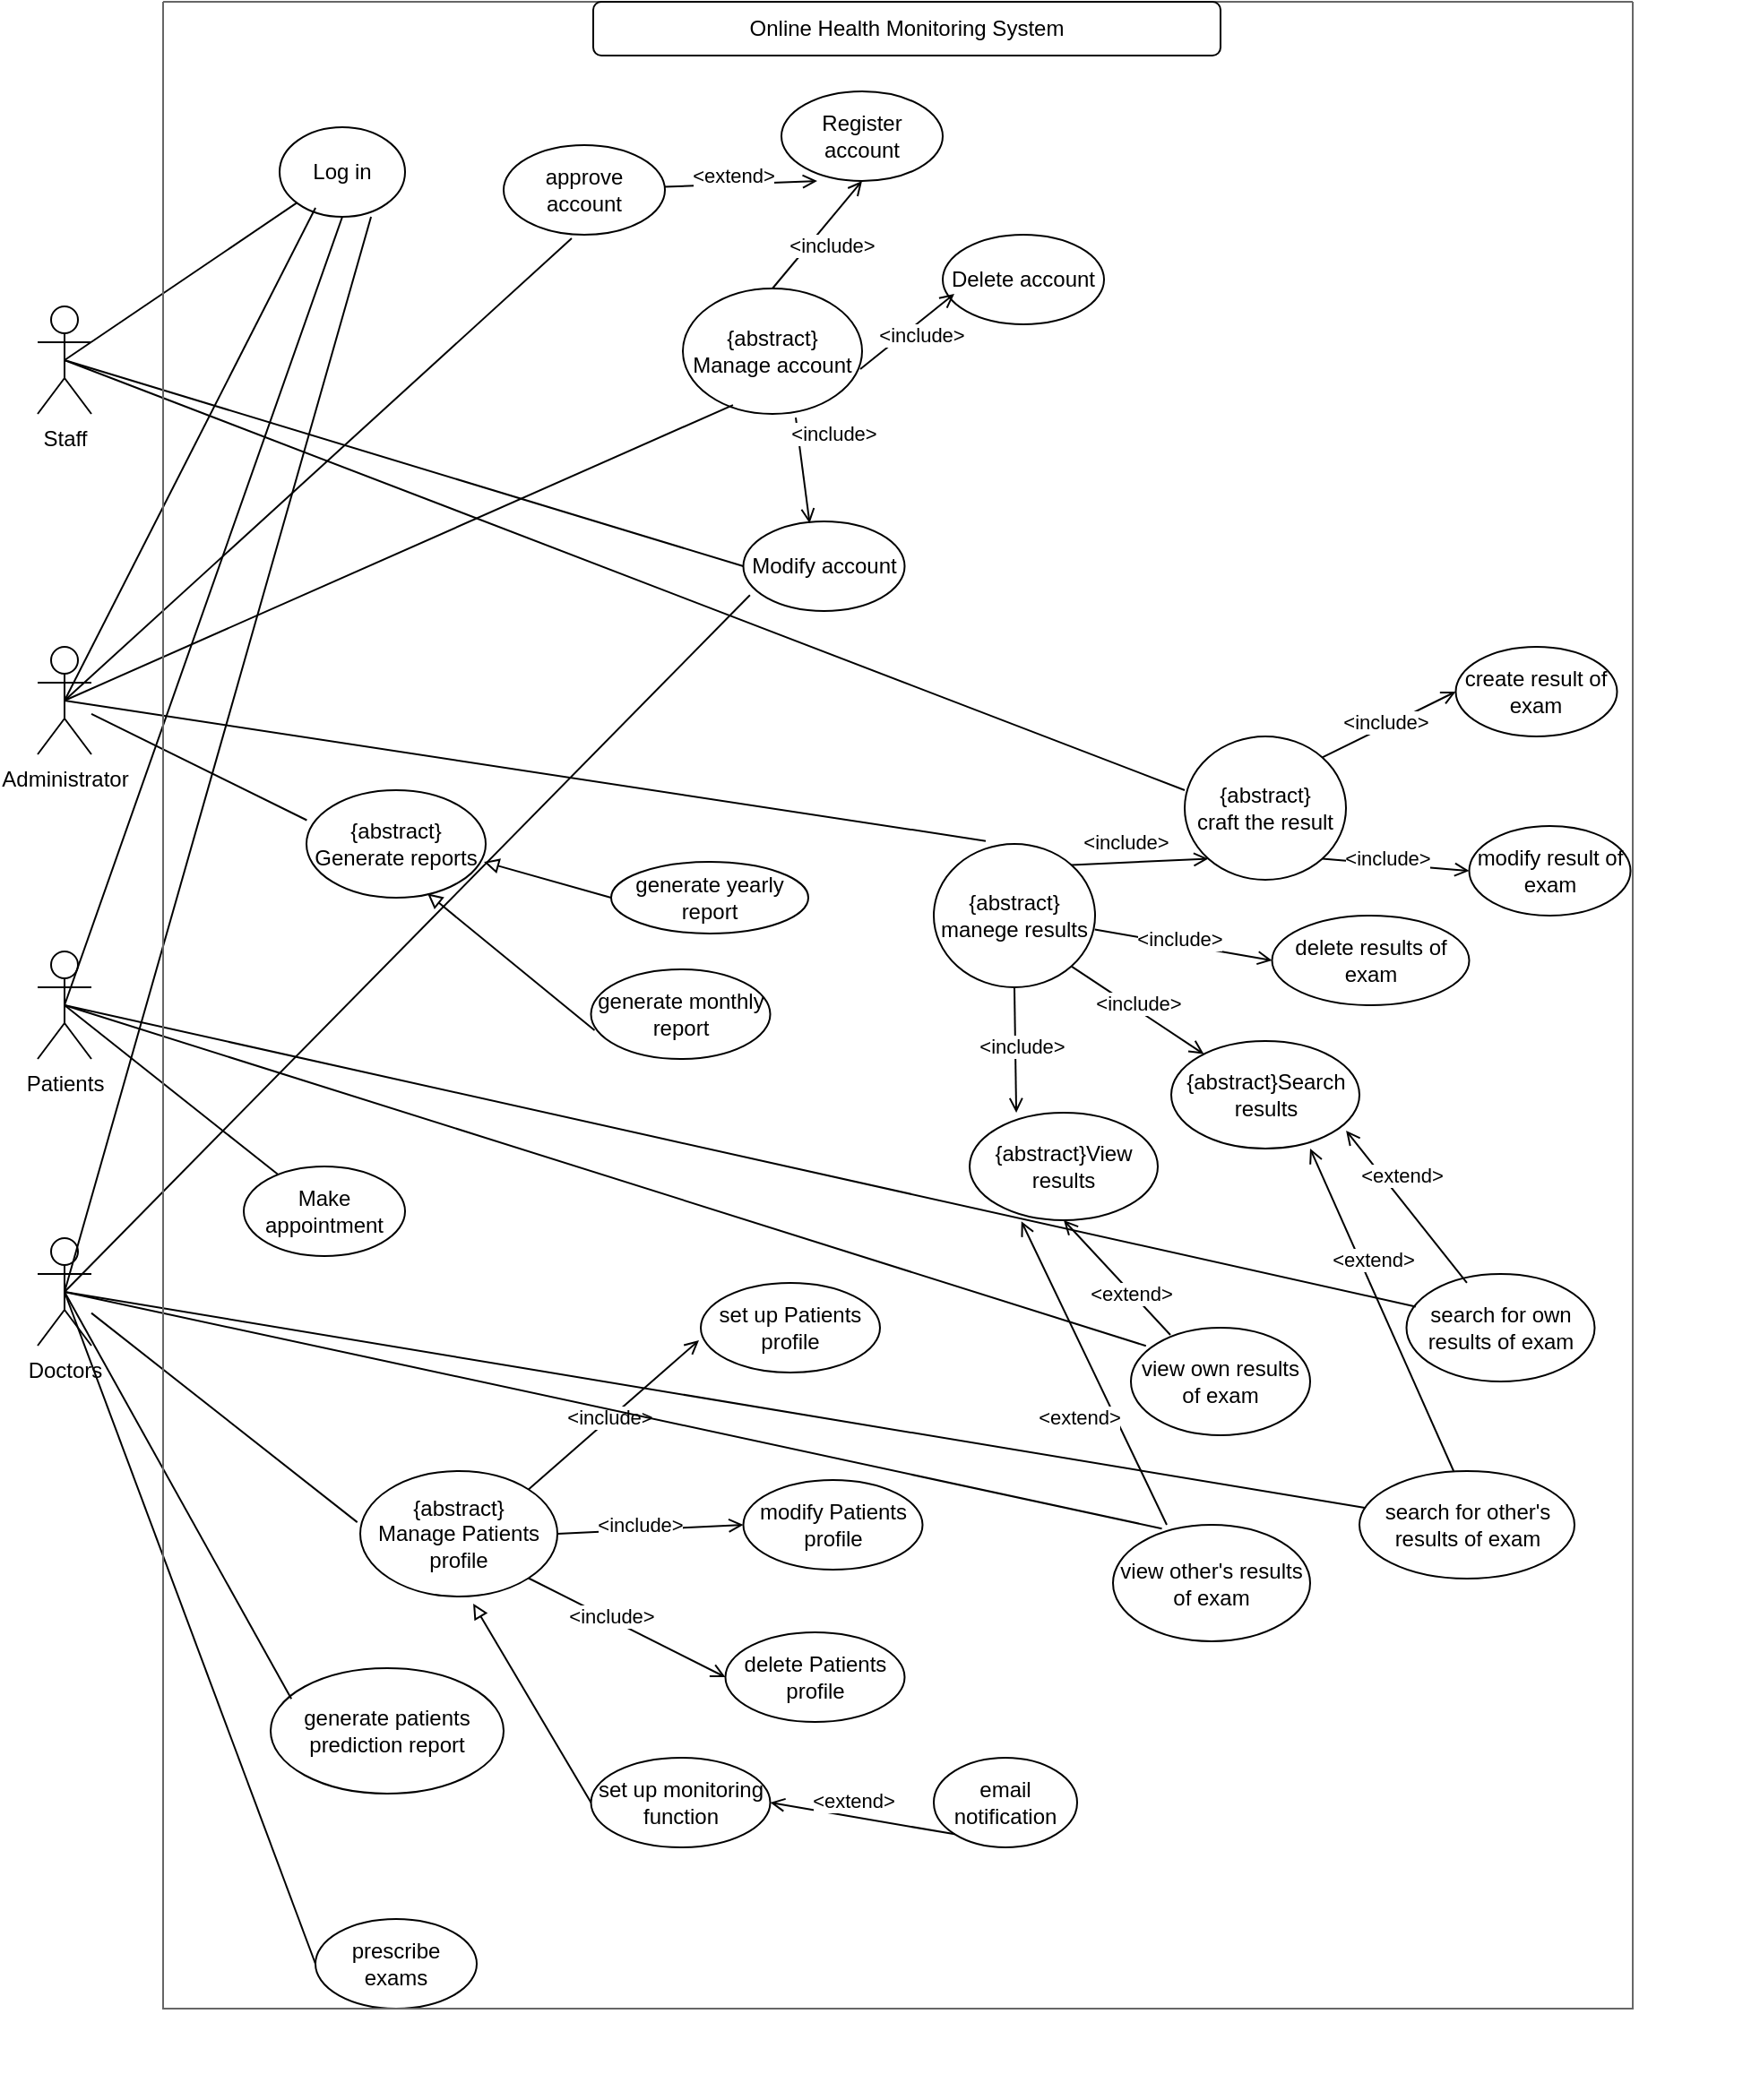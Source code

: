 <mxfile version="24.7.12">
  <diagram name="Page-1" id="TX9XbIHk7eYWWUNDwRXn">
    <mxGraphModel dx="1793" dy="974" grid="1" gridSize="10" guides="1" tooltips="1" connect="1" arrows="1" fold="1" page="1" pageScale="1" pageWidth="850" pageHeight="1100" math="0" shadow="0">
      <root>
        <mxCell id="0" />
        <mxCell id="1" parent="0" />
        <mxCell id="VriAh3fz-FV6WPdwQD_c-1" value="Doctors" style="shape=umlActor;verticalLabelPosition=bottom;verticalAlign=top;html=1;outlineConnect=0;" parent="1" vertex="1">
          <mxGeometry x="60" y="730" width="30" height="60" as="geometry" />
        </mxCell>
        <mxCell id="U8pV0hxq8biJtbgsrZ2j-1" value="Administrator" style="shape=umlActor;verticalLabelPosition=bottom;verticalAlign=top;html=1;outlineConnect=0;" parent="1" vertex="1">
          <mxGeometry x="60" y="400" width="30" height="60" as="geometry" />
        </mxCell>
        <mxCell id="U8pV0hxq8biJtbgsrZ2j-3" value="Staff" style="shape=umlActor;verticalLabelPosition=bottom;verticalAlign=top;html=1;outlineConnect=0;" parent="1" vertex="1">
          <mxGeometry x="60" y="210" width="30" height="60" as="geometry" />
        </mxCell>
        <mxCell id="U8pV0hxq8biJtbgsrZ2j-4" value="Patients" style="shape=umlActor;verticalLabelPosition=bottom;verticalAlign=top;html=1;outlineConnect=0;" parent="1" vertex="1">
          <mxGeometry x="60" y="570" width="30" height="60" as="geometry" />
        </mxCell>
        <mxCell id="U8pV0hxq8biJtbgsrZ2j-6" value="Register account" style="ellipse;whiteSpace=wrap;html=1;" parent="1" vertex="1">
          <mxGeometry x="475" y="90" width="90" height="50" as="geometry" />
        </mxCell>
        <mxCell id="U8pV0hxq8biJtbgsrZ2j-8" value="{abstract}&lt;br&gt;Manage account" style="ellipse;whiteSpace=wrap;html=1;" parent="1" vertex="1">
          <mxGeometry x="420" y="200" width="100" height="70" as="geometry" />
        </mxCell>
        <mxCell id="U8pV0hxq8biJtbgsrZ2j-7" value="Log in" style="ellipse;whiteSpace=wrap;html=1;" parent="1" vertex="1">
          <mxGeometry x="195" y="110" width="70" height="50" as="geometry" />
        </mxCell>
        <mxCell id="U8pV0hxq8biJtbgsrZ2j-11" value="Delete account" style="ellipse;whiteSpace=wrap;html=1;" parent="1" vertex="1">
          <mxGeometry x="565" y="170" width="90" height="50" as="geometry" />
        </mxCell>
        <mxCell id="U8pV0hxq8biJtbgsrZ2j-13" value="prescribe exams" style="ellipse;whiteSpace=wrap;html=1;" parent="1" vertex="1">
          <mxGeometry x="215" y="1110" width="90" height="50" as="geometry" />
        </mxCell>
        <mxCell id="U8pV0hxq8biJtbgsrZ2j-15" value="create result of exam" style="ellipse;whiteSpace=wrap;html=1;" parent="1" vertex="1">
          <mxGeometry x="851.25" y="400" width="90" height="50" as="geometry" />
        </mxCell>
        <mxCell id="U8pV0hxq8biJtbgsrZ2j-20" value="search for own results of exam" style="ellipse;whiteSpace=wrap;html=1;" parent="1" vertex="1">
          <mxGeometry x="823.75" y="750" width="105" height="60" as="geometry" />
        </mxCell>
        <mxCell id="U8pV0hxq8biJtbgsrZ2j-38" value="modify Patients profile" style="ellipse;whiteSpace=wrap;html=1;" parent="1" vertex="1">
          <mxGeometry x="453.75" y="865" width="100" height="50" as="geometry" />
        </mxCell>
        <mxCell id="U8pV0hxq8biJtbgsrZ2j-40" value="set up monitoring function" style="ellipse;whiteSpace=wrap;html=1;" parent="1" vertex="1">
          <mxGeometry x="368.75" y="1020" width="100" height="50" as="geometry" />
        </mxCell>
        <mxCell id="U8pV0hxq8biJtbgsrZ2j-42" value="generate monthly report" style="ellipse;whiteSpace=wrap;html=1;" parent="1" vertex="1">
          <mxGeometry x="368.75" y="580" width="100" height="50" as="geometry" />
        </mxCell>
        <mxCell id="U8pV0hxq8biJtbgsrZ2j-16" value="modify result of exam" style="ellipse;whiteSpace=wrap;html=1;" parent="1" vertex="1">
          <mxGeometry x="858.75" y="500" width="90" height="50" as="geometry" />
        </mxCell>
        <mxCell id="U8pV0hxq8biJtbgsrZ2j-19" value="delete results of exam" style="ellipse;whiteSpace=wrap;html=1;" parent="1" vertex="1">
          <mxGeometry x="748.75" y="550" width="110" height="50" as="geometry" />
        </mxCell>
        <mxCell id="U8pV0hxq8biJtbgsrZ2j-21" value="set up Patients profile" style="ellipse;whiteSpace=wrap;html=1;" parent="1" vertex="1">
          <mxGeometry x="430" y="755" width="100" height="50" as="geometry" />
        </mxCell>
        <mxCell id="U8pV0hxq8biJtbgsrZ2j-39" value="delete Patients profile" style="ellipse;whiteSpace=wrap;html=1;" parent="1" vertex="1">
          <mxGeometry x="443.75" y="950" width="100" height="50" as="geometry" />
        </mxCell>
        <mxCell id="U8pV0hxq8biJtbgsrZ2j-41" value="generate yearly report" style="ellipse;whiteSpace=wrap;html=1;" parent="1" vertex="1">
          <mxGeometry x="380" y="520" width="110" height="40" as="geometry" />
        </mxCell>
        <mxCell id="U8pV0hxq8biJtbgsrZ2j-43" value="generate patients prediction report" style="ellipse;whiteSpace=wrap;html=1;" parent="1" vertex="1">
          <mxGeometry x="190" y="970" width="130" height="70" as="geometry" />
        </mxCell>
        <mxCell id="U8pV0hxq8biJtbgsrZ2j-44" value="email notification" style="ellipse;whiteSpace=wrap;html=1;" parent="1" vertex="1">
          <mxGeometry x="560" y="1020" width="80" height="50" as="geometry" />
        </mxCell>
        <mxCell id="bKu-A3nTddVhj0ViHo6k-16" value="Modify account" style="ellipse;whiteSpace=wrap;html=1;" vertex="1" parent="1">
          <mxGeometry x="453.75" y="330" width="90" height="50" as="geometry" />
        </mxCell>
        <mxCell id="bKu-A3nTddVhj0ViHo6k-17" value="" style="endArrow=open;html=1;rounded=0;exitX=0.63;exitY=1.029;exitDx=0;exitDy=0;endFill=0;exitPerimeter=0;entryX=0.411;entryY=0.02;entryDx=0;entryDy=0;entryPerimeter=0;" edge="1" parent="1" source="U8pV0hxq8biJtbgsrZ2j-8" target="bKu-A3nTddVhj0ViHo6k-16">
          <mxGeometry width="50" height="50" relative="1" as="geometry">
            <mxPoint x="509.995" y="274.251" as="sourcePoint" />
            <mxPoint x="560" y="220" as="targetPoint" />
          </mxGeometry>
        </mxCell>
        <mxCell id="bKu-A3nTddVhj0ViHo6k-18" value="&amp;lt;include&amp;gt;" style="edgeLabel;html=1;align=center;verticalAlign=middle;resizable=0;points=[];" vertex="1" connectable="0" parent="bKu-A3nTddVhj0ViHo6k-17">
          <mxGeometry x="-0.349" y="4" relative="1" as="geometry">
            <mxPoint x="14" y="-10" as="offset" />
          </mxGeometry>
        </mxCell>
        <mxCell id="bKu-A3nTddVhj0ViHo6k-31" value="approve account" style="ellipse;whiteSpace=wrap;html=1;" vertex="1" parent="1">
          <mxGeometry x="320" y="120" width="90" height="50" as="geometry" />
        </mxCell>
        <mxCell id="bKu-A3nTddVhj0ViHo6k-37" value="" style="endArrow=none;html=1;rounded=0;exitX=0.222;exitY=1;exitDx=0;exitDy=0;endFill=0;startArrow=open;startFill=0;exitPerimeter=0;" edge="1" parent="1" source="U8pV0hxq8biJtbgsrZ2j-6" target="bKu-A3nTddVhj0ViHo6k-31">
          <mxGeometry width="50" height="50" relative="1" as="geometry">
            <mxPoint x="530" y="230" as="sourcePoint" />
            <mxPoint x="646" y="119" as="targetPoint" />
          </mxGeometry>
        </mxCell>
        <mxCell id="bKu-A3nTddVhj0ViHo6k-38" value="&amp;lt;extend&amp;gt;" style="edgeLabel;html=1;align=center;verticalAlign=middle;resizable=0;points=[];" vertex="1" connectable="0" parent="bKu-A3nTddVhj0ViHo6k-37">
          <mxGeometry x="0.121" y="-2" relative="1" as="geometry">
            <mxPoint y="-3" as="offset" />
          </mxGeometry>
        </mxCell>
        <mxCell id="bKu-A3nTddVhj0ViHo6k-50" value="{abstract}&lt;br&gt;craft the result" style="ellipse;whiteSpace=wrap;html=1;" vertex="1" parent="1">
          <mxGeometry x="700" y="450" width="90" height="80" as="geometry" />
        </mxCell>
        <mxCell id="bKu-A3nTddVhj0ViHo6k-51" value="{abstract}&lt;br&gt;manege results" style="ellipse;whiteSpace=wrap;html=1;" vertex="1" parent="1">
          <mxGeometry x="560" y="510" width="90" height="80" as="geometry" />
        </mxCell>
        <mxCell id="bKu-A3nTddVhj0ViHo6k-52" value="" style="endArrow=open;html=1;rounded=0;entryX=0;entryY=1;entryDx=0;entryDy=0;endFill=0;exitX=1;exitY=0;exitDx=0;exitDy=0;" edge="1" parent="1" source="bKu-A3nTddVhj0ViHo6k-51" target="bKu-A3nTddVhj0ViHo6k-50">
          <mxGeometry width="50" height="50" relative="1" as="geometry">
            <mxPoint x="713.75" y="685" as="sourcePoint" />
            <mxPoint x="763.75" y="645" as="targetPoint" />
          </mxGeometry>
        </mxCell>
        <mxCell id="bKu-A3nTddVhj0ViHo6k-82" value="&amp;lt;include&amp;gt;" style="edgeLabel;html=1;align=center;verticalAlign=middle;resizable=0;points=[];" vertex="1" connectable="0" parent="bKu-A3nTddVhj0ViHo6k-52">
          <mxGeometry x="-0.211" y="-2" relative="1" as="geometry">
            <mxPoint y="-14" as="offset" />
          </mxGeometry>
        </mxCell>
        <mxCell id="bKu-A3nTddVhj0ViHo6k-55" value="view other&#39;s results of exam" style="ellipse;whiteSpace=wrap;html=1;" vertex="1" parent="1">
          <mxGeometry x="660" y="890.0" width="110" height="65" as="geometry" />
        </mxCell>
        <mxCell id="bKu-A3nTddVhj0ViHo6k-64" value="search for other&#39;s results of exam" style="ellipse;whiteSpace=wrap;html=1;" vertex="1" parent="1">
          <mxGeometry x="797.5" y="860" width="120" height="60" as="geometry" />
        </mxCell>
        <mxCell id="bKu-A3nTddVhj0ViHo6k-69" value="{abstract}Search results" style="ellipse;whiteSpace=wrap;html=1;" vertex="1" parent="1">
          <mxGeometry x="692.5" y="620" width="105" height="60" as="geometry" />
        </mxCell>
        <mxCell id="bKu-A3nTddVhj0ViHo6k-73" value="" style="endArrow=open;html=1;rounded=0;endFill=0;exitX=1;exitY=1;exitDx=0;exitDy=0;" edge="1" parent="1" source="bKu-A3nTddVhj0ViHo6k-51" target="bKu-A3nTddVhj0ViHo6k-69">
          <mxGeometry width="50" height="50" relative="1" as="geometry">
            <mxPoint x="681.75" y="709" as="sourcePoint" />
            <mxPoint x="698.75" y="605" as="targetPoint" />
          </mxGeometry>
        </mxCell>
        <mxCell id="bKu-A3nTddVhj0ViHo6k-83" value="&amp;lt;include&amp;gt;" style="edgeLabel;html=1;align=center;verticalAlign=middle;resizable=0;points=[];" vertex="1" connectable="0" parent="bKu-A3nTddVhj0ViHo6k-73">
          <mxGeometry x="-0.057" y="3" relative="1" as="geometry">
            <mxPoint as="offset" />
          </mxGeometry>
        </mxCell>
        <mxCell id="U8pV0hxq8biJtbgsrZ2j-18" value="view own results of exam" style="ellipse;whiteSpace=wrap;html=1;" parent="1" vertex="1">
          <mxGeometry x="670" y="780" width="100" height="60" as="geometry" />
        </mxCell>
        <mxCell id="bKu-A3nTddVhj0ViHo6k-75" value="{abstract}&lt;br&gt;Manage Patients profile" style="ellipse;whiteSpace=wrap;html=1;" vertex="1" parent="1">
          <mxGeometry x="240" y="860" width="110" height="70" as="geometry" />
        </mxCell>
        <mxCell id="bKu-A3nTddVhj0ViHo6k-76" value="" style="endArrow=open;html=1;rounded=0;exitX=1;exitY=0;exitDx=0;exitDy=0;entryX=-0.01;entryY=0.64;entryDx=0;entryDy=0;entryPerimeter=0;endFill=0;" edge="1" parent="1" source="bKu-A3nTddVhj0ViHo6k-75" target="U8pV0hxq8biJtbgsrZ2j-21">
          <mxGeometry width="50" height="50" relative="1" as="geometry">
            <mxPoint x="460" y="1055" as="sourcePoint" />
            <mxPoint x="510" y="1005" as="targetPoint" />
          </mxGeometry>
        </mxCell>
        <mxCell id="bKu-A3nTddVhj0ViHo6k-77" value="&amp;lt;include&amp;gt;" style="edgeLabel;html=1;align=center;verticalAlign=middle;resizable=0;points=[];" vertex="1" connectable="0" parent="bKu-A3nTddVhj0ViHo6k-76">
          <mxGeometry x="-0.126" y="-5" relative="1" as="geometry">
            <mxPoint y="-8" as="offset" />
          </mxGeometry>
        </mxCell>
        <mxCell id="bKu-A3nTddVhj0ViHo6k-78" value="" style="endArrow=open;html=1;rounded=0;exitX=1;exitY=1;exitDx=0;exitDy=0;entryX=0;entryY=0.5;entryDx=0;entryDy=0;endFill=0;" edge="1" parent="1" source="bKu-A3nTddVhj0ViHo6k-75" target="U8pV0hxq8biJtbgsrZ2j-39">
          <mxGeometry width="50" height="50" relative="1" as="geometry">
            <mxPoint x="404" y="1105" as="sourcePoint" />
            <mxPoint x="479" y="1067" as="targetPoint" />
          </mxGeometry>
        </mxCell>
        <mxCell id="bKu-A3nTddVhj0ViHo6k-79" value="&amp;lt;include&amp;gt;" style="edgeLabel;html=1;align=center;verticalAlign=middle;resizable=0;points=[];" vertex="1" connectable="0" parent="bKu-A3nTddVhj0ViHo6k-78">
          <mxGeometry x="-0.126" y="-5" relative="1" as="geometry">
            <mxPoint y="-8" as="offset" />
          </mxGeometry>
        </mxCell>
        <mxCell id="bKu-A3nTddVhj0ViHo6k-80" value="" style="endArrow=open;html=1;rounded=0;entryX=0;entryY=0.5;entryDx=0;entryDy=0;endFill=0;exitX=1;exitY=0.5;exitDx=0;exitDy=0;" edge="1" parent="1" source="bKu-A3nTddVhj0ViHo6k-75" target="U8pV0hxq8biJtbgsrZ2j-38">
          <mxGeometry width="50" height="50" relative="1" as="geometry">
            <mxPoint x="454" y="1085" as="sourcePoint" />
            <mxPoint x="529" y="1037" as="targetPoint" />
          </mxGeometry>
        </mxCell>
        <mxCell id="bKu-A3nTddVhj0ViHo6k-81" value="&amp;lt;include&amp;gt;" style="edgeLabel;html=1;align=center;verticalAlign=middle;resizable=0;points=[];" vertex="1" connectable="0" parent="bKu-A3nTddVhj0ViHo6k-80">
          <mxGeometry x="-0.126" y="-5" relative="1" as="geometry">
            <mxPoint y="-8" as="offset" />
          </mxGeometry>
        </mxCell>
        <mxCell id="bKu-A3nTddVhj0ViHo6k-84" value="" style="endArrow=open;html=1;rounded=0;endFill=0;exitX=0.998;exitY=0.597;exitDx=0;exitDy=0;entryX=0;entryY=0.5;entryDx=0;entryDy=0;exitPerimeter=0;" edge="1" parent="1" source="bKu-A3nTddVhj0ViHo6k-51" target="U8pV0hxq8biJtbgsrZ2j-19">
          <mxGeometry width="50" height="50" relative="1" as="geometry">
            <mxPoint x="720.75" y="715" as="sourcePoint" />
            <mxPoint x="698.75" y="855" as="targetPoint" />
          </mxGeometry>
        </mxCell>
        <mxCell id="bKu-A3nTddVhj0ViHo6k-85" value="&amp;lt;include&amp;gt;" style="edgeLabel;html=1;align=center;verticalAlign=middle;resizable=0;points=[];" vertex="1" connectable="0" parent="bKu-A3nTddVhj0ViHo6k-84">
          <mxGeometry x="-0.057" y="3" relative="1" as="geometry">
            <mxPoint as="offset" />
          </mxGeometry>
        </mxCell>
        <mxCell id="bKu-A3nTddVhj0ViHo6k-87" value="" style="endArrow=none;html=1;rounded=0;exitX=0.573;exitY=1.057;exitDx=0;exitDy=0;entryX=0;entryY=0.5;entryDx=0;entryDy=0;endFill=0;exitPerimeter=0;startArrow=block;startFill=0;" edge="1" parent="1" source="bKu-A3nTddVhj0ViHo6k-75" target="U8pV0hxq8biJtbgsrZ2j-40">
          <mxGeometry width="50" height="50" relative="1" as="geometry">
            <mxPoint x="414" y="1135" as="sourcePoint" />
            <mxPoint x="495" y="1220" as="targetPoint" />
          </mxGeometry>
        </mxCell>
        <mxCell id="bKu-A3nTddVhj0ViHo6k-89" value="" style="endArrow=none;html=1;rounded=0;exitX=1;exitY=0.5;exitDx=0;exitDy=0;entryX=0;entryY=1;entryDx=0;entryDy=0;strokeColor=default;startArrow=open;startFill=0;" edge="1" parent="1" source="U8pV0hxq8biJtbgsrZ2j-40" target="U8pV0hxq8biJtbgsrZ2j-44">
          <mxGeometry width="50" height="50" relative="1" as="geometry">
            <mxPoint x="590" y="1231" as="sourcePoint" />
            <mxPoint x="651" y="1275" as="targetPoint" />
          </mxGeometry>
        </mxCell>
        <mxCell id="bKu-A3nTddVhj0ViHo6k-90" value="&amp;lt;extend&amp;gt;" style="edgeLabel;html=1;align=center;verticalAlign=middle;resizable=0;points=[];" vertex="1" connectable="0" parent="bKu-A3nTddVhj0ViHo6k-89">
          <mxGeometry x="-0.209" y="-3" relative="1" as="geometry">
            <mxPoint x="6" y="-11" as="offset" />
          </mxGeometry>
        </mxCell>
        <mxCell id="bKu-A3nTddVhj0ViHo6k-92" value="{abstract}&lt;br&gt;Generate reports" style="ellipse;whiteSpace=wrap;html=1;" vertex="1" parent="1">
          <mxGeometry x="210" y="480" width="100" height="60" as="geometry" />
        </mxCell>
        <mxCell id="bKu-A3nTddVhj0ViHo6k-94" value="" style="endArrow=none;html=1;rounded=0;entryX=0;entryY=0.5;entryDx=0;entryDy=0;endFill=0;startArrow=block;startFill=0;" edge="1" parent="1" target="U8pV0hxq8biJtbgsrZ2j-41">
          <mxGeometry width="50" height="50" relative="1" as="geometry">
            <mxPoint x="309" y="520" as="sourcePoint" />
            <mxPoint x="400.75" y="665.5" as="targetPoint" />
          </mxGeometry>
        </mxCell>
        <mxCell id="bKu-A3nTddVhj0ViHo6k-96" value="" style="endArrow=none;html=1;rounded=0;exitX=0.675;exitY=0.961;exitDx=0;exitDy=0;entryX=0.02;entryY=0.68;entryDx=0;entryDy=0;endFill=0;exitPerimeter=0;entryPerimeter=0;startArrow=block;startFill=0;" edge="1" parent="1" source="bKu-A3nTddVhj0ViHo6k-92" target="U8pV0hxq8biJtbgsrZ2j-42">
          <mxGeometry width="50" height="50" relative="1" as="geometry">
            <mxPoint x="291.75" y="594" as="sourcePoint" />
            <mxPoint x="383.75" y="695" as="targetPoint" />
          </mxGeometry>
        </mxCell>
        <mxCell id="bKu-A3nTddVhj0ViHo6k-103" value="" style="endArrow=open;html=1;rounded=0;exitX=1;exitY=0;exitDx=0;exitDy=0;entryX=0;entryY=0.5;entryDx=0;entryDy=0;endFill=0;" edge="1" parent="1" source="bKu-A3nTddVhj0ViHo6k-50" target="U8pV0hxq8biJtbgsrZ2j-15">
          <mxGeometry width="50" height="50" relative="1" as="geometry">
            <mxPoint x="510" y="354.87" as="sourcePoint" />
            <mxPoint x="575" y="306.87" as="targetPoint" />
          </mxGeometry>
        </mxCell>
        <mxCell id="bKu-A3nTddVhj0ViHo6k-104" value="&amp;lt;include&amp;gt;" style="edgeLabel;html=1;align=center;verticalAlign=middle;resizable=0;points=[];" vertex="1" connectable="0" parent="bKu-A3nTddVhj0ViHo6k-103">
          <mxGeometry x="-0.126" y="-5" relative="1" as="geometry">
            <mxPoint y="-8" as="offset" />
          </mxGeometry>
        </mxCell>
        <mxCell id="bKu-A3nTddVhj0ViHo6k-105" value="" style="endArrow=open;html=1;rounded=0;entryX=0;entryY=0.5;entryDx=0;entryDy=0;endFill=0;exitX=1;exitY=1;exitDx=0;exitDy=0;" edge="1" parent="1" source="bKu-A3nTddVhj0ViHo6k-50" target="U8pV0hxq8biJtbgsrZ2j-16">
          <mxGeometry width="50" height="50" relative="1" as="geometry">
            <mxPoint x="738.75" y="555" as="sourcePoint" />
            <mxPoint x="808.75" y="500" as="targetPoint" />
          </mxGeometry>
        </mxCell>
        <mxCell id="bKu-A3nTddVhj0ViHo6k-106" value="&amp;lt;include&amp;gt;" style="edgeLabel;html=1;align=center;verticalAlign=middle;resizable=0;points=[];" vertex="1" connectable="0" parent="bKu-A3nTddVhj0ViHo6k-105">
          <mxGeometry x="-0.126" y="-5" relative="1" as="geometry">
            <mxPoint y="-8" as="offset" />
          </mxGeometry>
        </mxCell>
        <mxCell id="bKu-A3nTddVhj0ViHo6k-108" value="{abstract}View results" style="ellipse;whiteSpace=wrap;html=1;" vertex="1" parent="1">
          <mxGeometry x="580" y="660" width="105" height="60" as="geometry" />
        </mxCell>
        <mxCell id="bKu-A3nTddVhj0ViHo6k-111" value="" style="endArrow=open;html=1;rounded=0;entryX=0.248;entryY=0;entryDx=0;entryDy=0;endFill=0;exitX=0.5;exitY=1;exitDx=0;exitDy=0;entryPerimeter=0;" edge="1" parent="1" source="bKu-A3nTddVhj0ViHo6k-51" target="bKu-A3nTddVhj0ViHo6k-108">
          <mxGeometry width="50" height="50" relative="1" as="geometry">
            <mxPoint x="690.75" y="705" as="sourcePoint" />
            <mxPoint x="783.75" y="668" as="targetPoint" />
          </mxGeometry>
        </mxCell>
        <mxCell id="bKu-A3nTddVhj0ViHo6k-112" value="&amp;lt;include&amp;gt;" style="edgeLabel;html=1;align=center;verticalAlign=middle;resizable=0;points=[];" vertex="1" connectable="0" parent="bKu-A3nTddVhj0ViHo6k-111">
          <mxGeometry x="-0.057" y="3" relative="1" as="geometry">
            <mxPoint as="offset" />
          </mxGeometry>
        </mxCell>
        <mxCell id="bKu-A3nTddVhj0ViHo6k-113" value="" style="endArrow=none;html=1;rounded=0;exitX=0.929;exitY=0.833;exitDx=0;exitDy=0;entryX=0.321;entryY=0.082;entryDx=0;entryDy=0;strokeColor=default;startArrow=open;startFill=0;exitPerimeter=0;entryPerimeter=0;" edge="1" parent="1" source="bKu-A3nTddVhj0ViHo6k-69" target="U8pV0hxq8biJtbgsrZ2j-20">
          <mxGeometry width="50" height="50" relative="1" as="geometry">
            <mxPoint x="1158.75" y="511" as="sourcePoint" />
            <mxPoint x="1240.75" y="478" as="targetPoint" />
          </mxGeometry>
        </mxCell>
        <mxCell id="bKu-A3nTddVhj0ViHo6k-114" value="&amp;lt;extend&amp;gt;" style="edgeLabel;html=1;align=center;verticalAlign=middle;resizable=0;points=[];" vertex="1" connectable="0" parent="bKu-A3nTddVhj0ViHo6k-113">
          <mxGeometry x="-0.209" y="-3" relative="1" as="geometry">
            <mxPoint x="6" y="-11" as="offset" />
          </mxGeometry>
        </mxCell>
        <mxCell id="bKu-A3nTddVhj0ViHo6k-115" value="" style="endArrow=none;html=1;rounded=0;exitX=0.738;exitY=1;exitDx=0;exitDy=0;entryX=0.438;entryY=0;entryDx=0;entryDy=0;strokeColor=default;startArrow=open;startFill=0;entryPerimeter=0;exitPerimeter=0;" edge="1" parent="1" source="bKu-A3nTddVhj0ViHo6k-69" target="bKu-A3nTddVhj0ViHo6k-64">
          <mxGeometry width="50" height="50" relative="1" as="geometry">
            <mxPoint x="883.75" y="655" as="sourcePoint" />
            <mxPoint x="958.75" y="645" as="targetPoint" />
          </mxGeometry>
        </mxCell>
        <mxCell id="bKu-A3nTddVhj0ViHo6k-116" value="&amp;lt;extend&amp;gt;" style="edgeLabel;html=1;align=center;verticalAlign=middle;resizable=0;points=[];" vertex="1" connectable="0" parent="bKu-A3nTddVhj0ViHo6k-115">
          <mxGeometry x="-0.209" y="-3" relative="1" as="geometry">
            <mxPoint x="6" y="-11" as="offset" />
          </mxGeometry>
        </mxCell>
        <mxCell id="bKu-A3nTddVhj0ViHo6k-117" value="" style="endArrow=none;html=1;rounded=0;exitX=0.275;exitY=1.01;exitDx=0;exitDy=0;strokeColor=default;startArrow=open;startFill=0;exitPerimeter=0;" edge="1" parent="1" source="bKu-A3nTddVhj0ViHo6k-108">
          <mxGeometry width="50" height="50" relative="1" as="geometry">
            <mxPoint x="867.75" y="676" as="sourcePoint" />
            <mxPoint x="690" y="890" as="targetPoint" />
          </mxGeometry>
        </mxCell>
        <mxCell id="bKu-A3nTddVhj0ViHo6k-118" value="&amp;lt;extend&amp;gt;" style="edgeLabel;html=1;align=center;verticalAlign=middle;resizable=0;points=[];" vertex="1" connectable="0" parent="bKu-A3nTddVhj0ViHo6k-117">
          <mxGeometry x="-0.209" y="-3" relative="1" as="geometry">
            <mxPoint x="2" y="41" as="offset" />
          </mxGeometry>
        </mxCell>
        <mxCell id="bKu-A3nTddVhj0ViHo6k-119" value="" style="endArrow=none;html=1;rounded=0;exitX=0.5;exitY=1;exitDx=0;exitDy=0;strokeColor=default;startArrow=open;startFill=0;entryX=0.22;entryY=0.067;entryDx=0;entryDy=0;entryPerimeter=0;" edge="1" parent="1" source="bKu-A3nTddVhj0ViHo6k-108" target="U8pV0hxq8biJtbgsrZ2j-18">
          <mxGeometry width="50" height="50" relative="1" as="geometry">
            <mxPoint x="889.75" y="781" as="sourcePoint" />
            <mxPoint x="998.75" y="815" as="targetPoint" />
          </mxGeometry>
        </mxCell>
        <mxCell id="bKu-A3nTddVhj0ViHo6k-120" value="&amp;lt;extend&amp;gt;" style="edgeLabel;html=1;align=center;verticalAlign=middle;resizable=0;points=[];" vertex="1" connectable="0" parent="bKu-A3nTddVhj0ViHo6k-119">
          <mxGeometry x="-0.209" y="-3" relative="1" as="geometry">
            <mxPoint x="16" y="13" as="offset" />
          </mxGeometry>
        </mxCell>
        <mxCell id="bKu-A3nTddVhj0ViHo6k-131" value="" style="endArrow=none;html=1;rounded=0;exitX=0.5;exitY=0.5;exitDx=0;exitDy=0;exitPerimeter=0;entryX=0.28;entryY=0.929;entryDx=0;entryDy=0;entryPerimeter=0;" edge="1" parent="1" source="U8pV0hxq8biJtbgsrZ2j-1" target="U8pV0hxq8biJtbgsrZ2j-8">
          <mxGeometry width="50" height="50" relative="1" as="geometry">
            <mxPoint x="70" y="680" as="sourcePoint" />
            <mxPoint x="120" y="630" as="targetPoint" />
          </mxGeometry>
        </mxCell>
        <mxCell id="bKu-A3nTddVhj0ViHo6k-132" value="" style="endArrow=open;html=1;rounded=0;exitX=0.99;exitY=0.643;exitDx=0;exitDy=0;endFill=0;exitPerimeter=0;entryX=0.072;entryY=0.66;entryDx=0;entryDy=0;entryPerimeter=0;" edge="1" parent="1" source="U8pV0hxq8biJtbgsrZ2j-8" target="U8pV0hxq8biJtbgsrZ2j-11">
          <mxGeometry width="50" height="50" relative="1" as="geometry">
            <mxPoint x="585" y="365" as="sourcePoint" />
            <mxPoint x="748" y="228" as="targetPoint" />
          </mxGeometry>
        </mxCell>
        <mxCell id="bKu-A3nTddVhj0ViHo6k-133" value="&amp;lt;include&amp;gt;" style="edgeLabel;html=1;align=center;verticalAlign=middle;resizable=0;points=[];" vertex="1" connectable="0" parent="bKu-A3nTddVhj0ViHo6k-132">
          <mxGeometry x="-0.349" y="4" relative="1" as="geometry">
            <mxPoint x="19" y="-2" as="offset" />
          </mxGeometry>
        </mxCell>
        <mxCell id="bKu-A3nTddVhj0ViHo6k-134" value="" style="endArrow=open;html=1;rounded=0;exitX=0.5;exitY=0;exitDx=0;exitDy=0;endFill=0;entryX=0.5;entryY=1;entryDx=0;entryDy=0;" edge="1" parent="1" source="U8pV0hxq8biJtbgsrZ2j-8" target="U8pV0hxq8biJtbgsrZ2j-6">
          <mxGeometry width="50" height="50" relative="1" as="geometry">
            <mxPoint x="529" y="255" as="sourcePoint" />
            <mxPoint x="631" y="243" as="targetPoint" />
          </mxGeometry>
        </mxCell>
        <mxCell id="bKu-A3nTddVhj0ViHo6k-135" value="&amp;lt;include&amp;gt;" style="edgeLabel;html=1;align=center;verticalAlign=middle;resizable=0;points=[];" vertex="1" connectable="0" parent="bKu-A3nTddVhj0ViHo6k-134">
          <mxGeometry x="-0.349" y="4" relative="1" as="geometry">
            <mxPoint x="19" y="-2" as="offset" />
          </mxGeometry>
        </mxCell>
        <mxCell id="bKu-A3nTddVhj0ViHo6k-139" value="" style="endArrow=none;html=1;rounded=0;exitX=0.5;exitY=0.5;exitDx=0;exitDy=0;exitPerimeter=0;entryX=0.422;entryY=1.04;entryDx=0;entryDy=0;entryPerimeter=0;" edge="1" parent="1" source="U8pV0hxq8biJtbgsrZ2j-1" target="bKu-A3nTddVhj0ViHo6k-31">
          <mxGeometry width="50" height="50" relative="1" as="geometry">
            <mxPoint x="85" y="690" as="sourcePoint" />
            <mxPoint x="268" y="455" as="targetPoint" />
          </mxGeometry>
        </mxCell>
        <mxCell id="bKu-A3nTddVhj0ViHo6k-140" value="" style="endArrow=none;html=1;rounded=0;exitX=0.5;exitY=0.5;exitDx=0;exitDy=0;exitPerimeter=0;entryX=0;entryY=0.5;entryDx=0;entryDy=0;" edge="1" parent="1" source="U8pV0hxq8biJtbgsrZ2j-3" target="bKu-A3nTddVhj0ViHo6k-16">
          <mxGeometry width="50" height="50" relative="1" as="geometry">
            <mxPoint x="85" y="690" as="sourcePoint" />
            <mxPoint x="333" y="405" as="targetPoint" />
          </mxGeometry>
        </mxCell>
        <mxCell id="bKu-A3nTddVhj0ViHo6k-141" value="" style="endArrow=none;html=1;rounded=0;exitX=0.5;exitY=0.5;exitDx=0;exitDy=0;exitPerimeter=0;entryX=0.041;entryY=0.822;entryDx=0;entryDy=0;entryPerimeter=0;" edge="1" parent="1" source="VriAh3fz-FV6WPdwQD_c-1" target="bKu-A3nTddVhj0ViHo6k-16">
          <mxGeometry width="50" height="50" relative="1" as="geometry">
            <mxPoint x="85" y="540" as="sourcePoint" />
            <mxPoint x="323" y="500" as="targetPoint" />
          </mxGeometry>
        </mxCell>
        <mxCell id="bKu-A3nTddVhj0ViHo6k-142" value="" style="endArrow=none;html=1;rounded=0;exitX=0.5;exitY=0.5;exitDx=0;exitDy=0;exitPerimeter=0;" edge="1" parent="1" source="U8pV0hxq8biJtbgsrZ2j-4" target="U8pV0hxq8biJtbgsrZ2j-12">
          <mxGeometry width="50" height="50" relative="1" as="geometry">
            <mxPoint x="90" y="240" as="sourcePoint" />
            <mxPoint x="140" y="190" as="targetPoint" />
          </mxGeometry>
        </mxCell>
        <mxCell id="bKu-A3nTddVhj0ViHo6k-144" value="" style="endArrow=none;html=1;rounded=0;entryX=0;entryY=0.5;entryDx=0;entryDy=0;exitX=0.5;exitY=0.5;exitDx=0;exitDy=0;exitPerimeter=0;" edge="1" parent="1" source="VriAh3fz-FV6WPdwQD_c-1" target="U8pV0hxq8biJtbgsrZ2j-13">
          <mxGeometry width="50" height="50" relative="1" as="geometry">
            <mxPoint x="85" y="250" as="sourcePoint" />
            <mxPoint x="213" y="173" as="targetPoint" />
          </mxGeometry>
        </mxCell>
        <mxCell id="bKu-A3nTddVhj0ViHo6k-145" value="" style="endArrow=none;html=1;rounded=0;exitX=0.5;exitY=0.5;exitDx=0;exitDy=0;exitPerimeter=0;entryX=0.5;entryY=1;entryDx=0;entryDy=0;" edge="1" parent="1" source="U8pV0hxq8biJtbgsrZ2j-4" target="U8pV0hxq8biJtbgsrZ2j-7">
          <mxGeometry width="50" height="50" relative="1" as="geometry">
            <mxPoint x="95" y="550" as="sourcePoint" />
            <mxPoint x="223" y="645" as="targetPoint" />
          </mxGeometry>
        </mxCell>
        <mxCell id="bKu-A3nTddVhj0ViHo6k-146" value="" style="endArrow=none;html=1;rounded=0;exitX=0.5;exitY=0.5;exitDx=0;exitDy=0;exitPerimeter=0;entryX=0.729;entryY=1;entryDx=0;entryDy=0;entryPerimeter=0;" edge="1" parent="1" source="VriAh3fz-FV6WPdwQD_c-1" target="U8pV0hxq8biJtbgsrZ2j-7">
          <mxGeometry width="50" height="50" relative="1" as="geometry">
            <mxPoint x="95" y="550" as="sourcePoint" />
            <mxPoint x="235" y="180" as="targetPoint" />
          </mxGeometry>
        </mxCell>
        <mxCell id="bKu-A3nTddVhj0ViHo6k-147" value="" style="endArrow=none;html=1;rounded=0;exitX=0.5;exitY=0.5;exitDx=0;exitDy=0;exitPerimeter=0;entryX=0.286;entryY=0.9;entryDx=0;entryDy=0;entryPerimeter=0;" edge="1" parent="1" source="U8pV0hxq8biJtbgsrZ2j-1" target="U8pV0hxq8biJtbgsrZ2j-7">
          <mxGeometry width="50" height="50" relative="1" as="geometry">
            <mxPoint x="95" y="550" as="sourcePoint" />
            <mxPoint x="223" y="645" as="targetPoint" />
          </mxGeometry>
        </mxCell>
        <mxCell id="bKu-A3nTddVhj0ViHo6k-148" value="" style="endArrow=none;html=1;rounded=0;exitX=0.5;exitY=0.5;exitDx=0;exitDy=0;exitPerimeter=0;" edge="1" parent="1" source="U8pV0hxq8biJtbgsrZ2j-3" target="U8pV0hxq8biJtbgsrZ2j-7">
          <mxGeometry width="50" height="50" relative="1" as="geometry">
            <mxPoint x="90" y="240" as="sourcePoint" />
            <mxPoint x="235" y="180" as="targetPoint" />
          </mxGeometry>
        </mxCell>
        <mxCell id="bKu-A3nTddVhj0ViHo6k-150" value="" style="endArrow=none;html=1;rounded=0;exitX=0.5;exitY=0.5;exitDx=0;exitDy=0;exitPerimeter=0;entryX=0.322;entryY=-0.021;entryDx=0;entryDy=0;entryPerimeter=0;" edge="1" parent="1" source="U8pV0hxq8biJtbgsrZ2j-1" target="bKu-A3nTddVhj0ViHo6k-51">
          <mxGeometry width="50" height="50" relative="1" as="geometry">
            <mxPoint x="190" y="450" as="sourcePoint" />
            <mxPoint x="320" y="510" as="targetPoint" />
          </mxGeometry>
        </mxCell>
        <mxCell id="bKu-A3nTddVhj0ViHo6k-152" value="" style="endArrow=none;html=1;rounded=0;exitX=0.5;exitY=0.5;exitDx=0;exitDy=0;exitPerimeter=0;entryX=0;entryY=0.375;entryDx=0;entryDy=0;entryPerimeter=0;" edge="1" parent="1" source="U8pV0hxq8biJtbgsrZ2j-3" target="bKu-A3nTddVhj0ViHo6k-50">
          <mxGeometry width="50" height="50" relative="1" as="geometry">
            <mxPoint x="600" y="500" as="sourcePoint" />
            <mxPoint x="650" y="450" as="targetPoint" />
          </mxGeometry>
        </mxCell>
        <mxCell id="bKu-A3nTddVhj0ViHo6k-154" value="" style="endArrow=none;html=1;rounded=0;entryX=0.248;entryY=0.032;entryDx=0;entryDy=0;entryPerimeter=0;exitX=0.5;exitY=0.5;exitDx=0;exitDy=0;exitPerimeter=0;" edge="1" parent="1" source="VriAh3fz-FV6WPdwQD_c-1" target="bKu-A3nTddVhj0ViHo6k-55">
          <mxGeometry width="50" height="50" relative="1" as="geometry">
            <mxPoint x="80" y="650" as="sourcePoint" />
            <mxPoint x="185" y="735" as="targetPoint" />
          </mxGeometry>
        </mxCell>
        <mxCell id="bKu-A3nTddVhj0ViHo6k-155" value="" style="endArrow=none;html=1;rounded=0;exitX=0.5;exitY=0.5;exitDx=0;exitDy=0;exitPerimeter=0;" edge="1" parent="1" source="VriAh3fz-FV6WPdwQD_c-1" target="bKu-A3nTddVhj0ViHo6k-64">
          <mxGeometry width="50" height="50" relative="1" as="geometry">
            <mxPoint x="80" y="660" as="sourcePoint" />
            <mxPoint x="516" y="902" as="targetPoint" />
          </mxGeometry>
        </mxCell>
        <mxCell id="bKu-A3nTddVhj0ViHo6k-156" value="" style="endArrow=none;html=1;rounded=0;exitX=0.5;exitY=0.5;exitDx=0;exitDy=0;exitPerimeter=0;entryX=0.084;entryY=0.169;entryDx=0;entryDy=0;entryPerimeter=0;" edge="1" parent="1" source="U8pV0hxq8biJtbgsrZ2j-4" target="U8pV0hxq8biJtbgsrZ2j-18">
          <mxGeometry width="50" height="50" relative="1" as="geometry">
            <mxPoint x="85" y="610" as="sourcePoint" />
            <mxPoint x="226" y="851" as="targetPoint" />
          </mxGeometry>
        </mxCell>
        <mxCell id="bKu-A3nTddVhj0ViHo6k-157" value="" style="endArrow=none;html=1;rounded=0;entryX=0.049;entryY=0.304;entryDx=0;entryDy=0;entryPerimeter=0;exitX=0.5;exitY=0.5;exitDx=0;exitDy=0;exitPerimeter=0;" edge="1" parent="1" source="U8pV0hxq8biJtbgsrZ2j-4" target="U8pV0hxq8biJtbgsrZ2j-20">
          <mxGeometry width="50" height="50" relative="1" as="geometry">
            <mxPoint x="80" y="600" as="sourcePoint" />
            <mxPoint x="448" y="780" as="targetPoint" />
          </mxGeometry>
        </mxCell>
        <mxCell id="bKu-A3nTddVhj0ViHo6k-160" value="" style="endArrow=none;html=1;rounded=0;entryX=0.002;entryY=0.279;entryDx=0;entryDy=0;entryPerimeter=0;" edge="1" parent="1" source="U8pV0hxq8biJtbgsrZ2j-1" target="bKu-A3nTddVhj0ViHo6k-92">
          <mxGeometry width="50" height="50" relative="1" as="geometry">
            <mxPoint x="580" y="630" as="sourcePoint" />
            <mxPoint x="630" y="580" as="targetPoint" />
          </mxGeometry>
        </mxCell>
        <mxCell id="bKu-A3nTddVhj0ViHo6k-161" value="" style="endArrow=none;html=1;rounded=0;entryX=0.089;entryY=0.245;entryDx=0;entryDy=0;exitX=0.5;exitY=0.5;exitDx=0;exitDy=0;exitPerimeter=0;entryPerimeter=0;" edge="1" parent="1" source="VriAh3fz-FV6WPdwQD_c-1" target="U8pV0hxq8biJtbgsrZ2j-43">
          <mxGeometry width="50" height="50" relative="1" as="geometry">
            <mxPoint x="85" y="770" as="sourcePoint" />
            <mxPoint x="160" y="1085" as="targetPoint" />
          </mxGeometry>
        </mxCell>
        <mxCell id="bKu-A3nTddVhj0ViHo6k-162" value="" style="endArrow=none;html=1;rounded=0;entryX=-0.015;entryY=0.408;entryDx=0;entryDy=0;entryPerimeter=0;" edge="1" parent="1" source="VriAh3fz-FV6WPdwQD_c-1" target="bKu-A3nTddVhj0ViHo6k-75">
          <mxGeometry width="50" height="50" relative="1" as="geometry">
            <mxPoint x="85" y="770" as="sourcePoint" />
            <mxPoint x="192" y="1047" as="targetPoint" />
          </mxGeometry>
        </mxCell>
        <mxCell id="bKu-A3nTddVhj0ViHo6k-167" value="" style="swimlane;startSize=0;fillColor=#f5f5f5;fontColor=#333333;strokeColor=#666666;" vertex="1" parent="1">
          <mxGeometry x="130" y="40" width="820" height="1120" as="geometry" />
        </mxCell>
        <mxCell id="U8pV0hxq8biJtbgsrZ2j-12" value="Make appointment" style="ellipse;whiteSpace=wrap;html=1;" parent="bKu-A3nTddVhj0ViHo6k-167" vertex="1">
          <mxGeometry x="45" y="650" width="90" height="50" as="geometry" />
        </mxCell>
        <mxCell id="bKu-A3nTddVhj0ViHo6k-169" value="Online Health Monitoring System" style="rounded=1;whiteSpace=wrap;html=1;" vertex="1" parent="bKu-A3nTddVhj0ViHo6k-167">
          <mxGeometry x="240" width="350" height="30" as="geometry" />
        </mxCell>
        <mxCell id="bKu-A3nTddVhj0ViHo6k-170" value="" style="rounded=1;whiteSpace=wrap;html=1;shadow=0;strokeWidth=0;fillColor=none;strokeColor=none;" vertex="1" parent="1">
          <mxGeometry x="960" y="360" width="60" height="60" as="geometry" />
        </mxCell>
        <mxCell id="bKu-A3nTddVhj0ViHo6k-171" value="" style="rounded=1;whiteSpace=wrap;html=1;shadow=0;strokeWidth=0;fillColor=none;strokeColor=none;" vertex="1" parent="1">
          <mxGeometry x="460" y="1170" width="120" height="40" as="geometry" />
        </mxCell>
      </root>
    </mxGraphModel>
  </diagram>
</mxfile>
